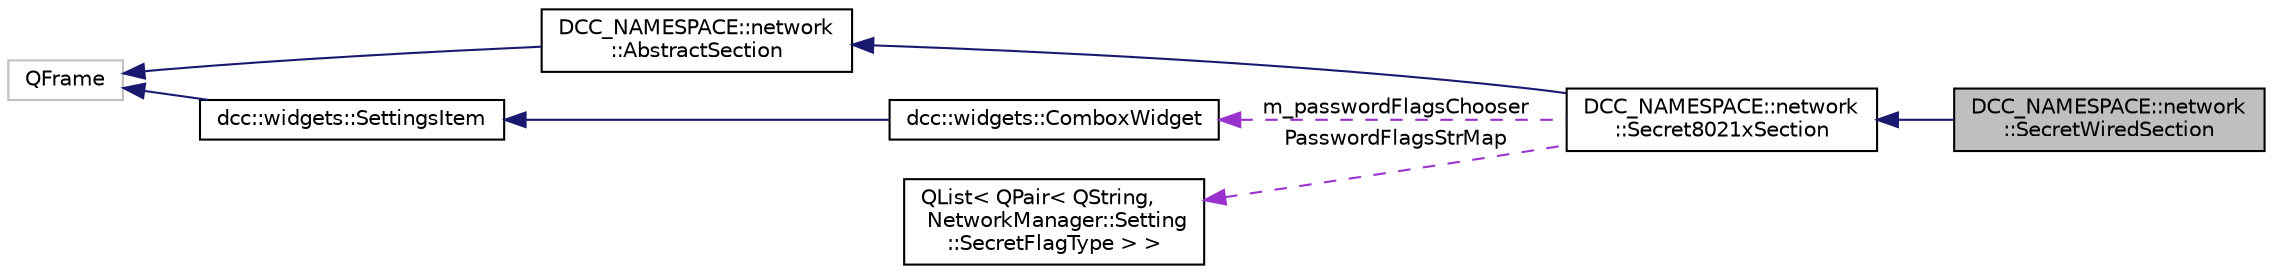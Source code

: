 digraph "DCC_NAMESPACE::network::SecretWiredSection"
{
  edge [fontname="Helvetica",fontsize="10",labelfontname="Helvetica",labelfontsize="10"];
  node [fontname="Helvetica",fontsize="10",shape=record];
  rankdir="LR";
  Node4 [label="DCC_NAMESPACE::network\l::SecretWiredSection",height=0.2,width=0.4,color="black", fillcolor="grey75", style="filled", fontcolor="black"];
  Node5 -> Node4 [dir="back",color="midnightblue",fontsize="10",style="solid",fontname="Helvetica"];
  Node5 [label="DCC_NAMESPACE::network\l::Secret8021xSection",height=0.2,width=0.4,color="black", fillcolor="white", style="filled",URL="$class_d_c_c___n_a_m_e_s_p_a_c_e_1_1network_1_1_secret8021x_section.html"];
  Node6 -> Node5 [dir="back",color="midnightblue",fontsize="10",style="solid",fontname="Helvetica"];
  Node6 [label="DCC_NAMESPACE::network\l::AbstractSection",height=0.2,width=0.4,color="black", fillcolor="white", style="filled",URL="$class_d_c_c___n_a_m_e_s_p_a_c_e_1_1network_1_1_abstract_section.html"];
  Node7 -> Node6 [dir="back",color="midnightblue",fontsize="10",style="solid",fontname="Helvetica"];
  Node7 [label="QFrame",height=0.2,width=0.4,color="grey75", fillcolor="white", style="filled"];
  Node8 -> Node5 [dir="back",color="darkorchid3",fontsize="10",style="dashed",label=" m_passwordFlagsChooser" ,fontname="Helvetica"];
  Node8 [label="dcc::widgets::ComboxWidget",height=0.2,width=0.4,color="black", fillcolor="white", style="filled",URL="$classdcc_1_1widgets_1_1_combox_widget.html"];
  Node9 -> Node8 [dir="back",color="midnightblue",fontsize="10",style="solid",fontname="Helvetica"];
  Node9 [label="dcc::widgets::SettingsItem",height=0.2,width=0.4,color="black", fillcolor="white", style="filled",URL="$classdcc_1_1widgets_1_1_settings_item.html"];
  Node7 -> Node9 [dir="back",color="midnightblue",fontsize="10",style="solid",fontname="Helvetica"];
  Node10 -> Node5 [dir="back",color="darkorchid3",fontsize="10",style="dashed",label=" PasswordFlagsStrMap" ,fontname="Helvetica"];
  Node10 [label="QList\< QPair\< QString,\l NetworkManager::Setting\l::SecretFlagType \> \>",height=0.2,width=0.4,color="black", fillcolor="white", style="filled",URL="$class_q_list.html"];
}
